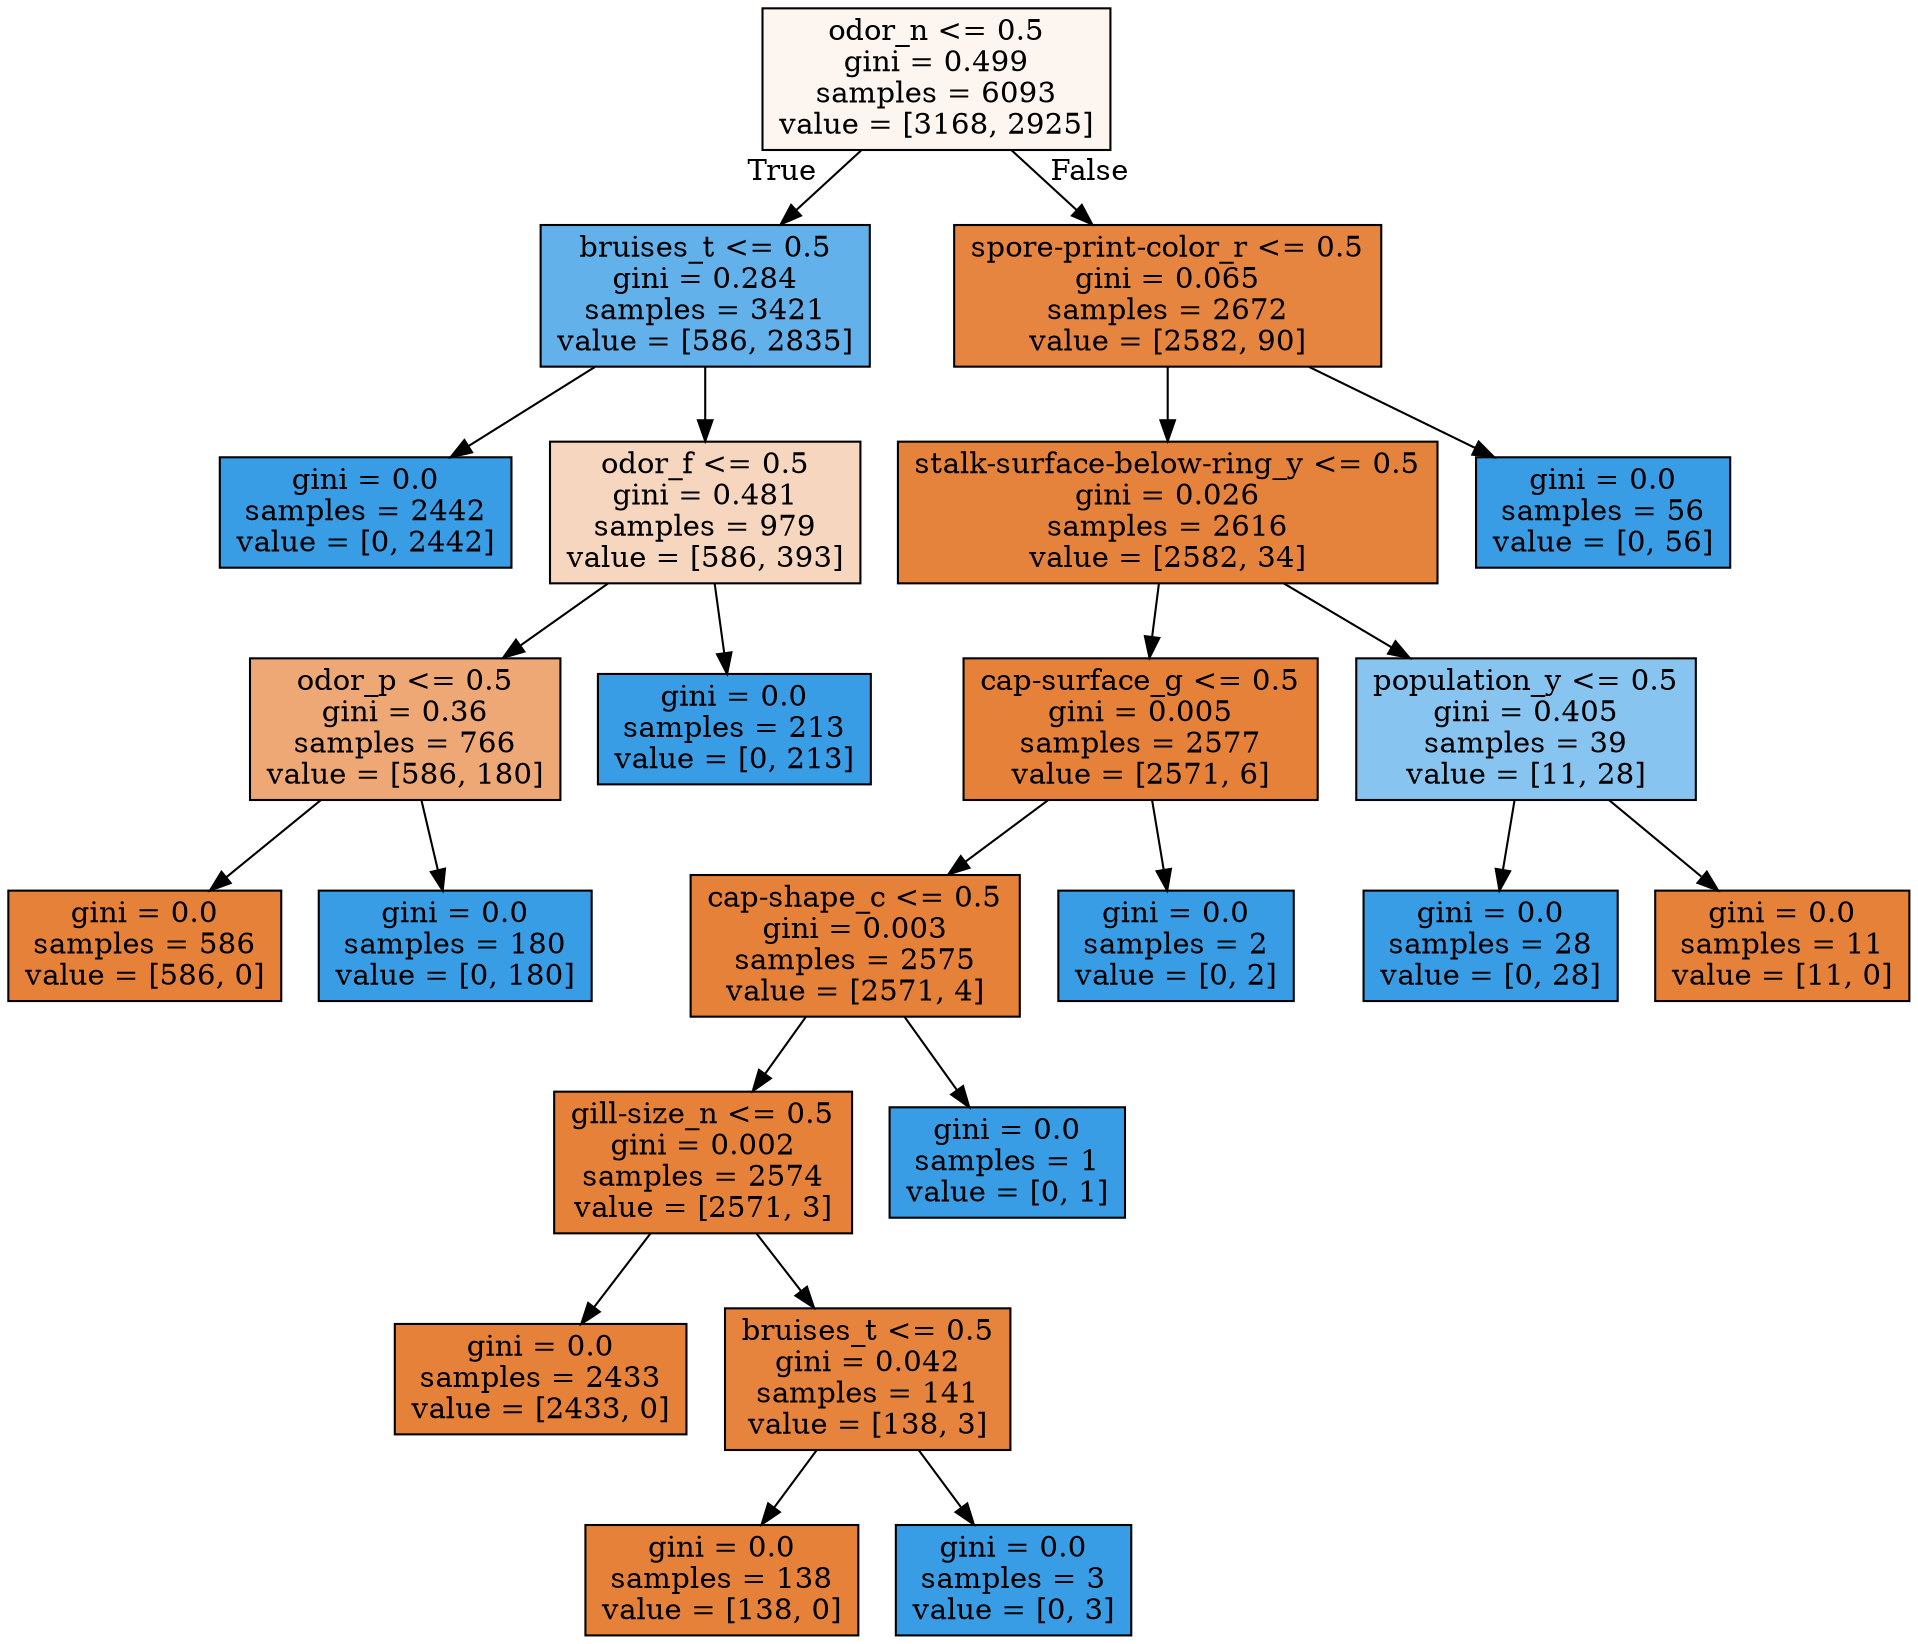 digraph Tree {
node [shape=box, style="filled", color="black"] ;
0 [label="odor_n <= 0.5\ngini = 0.499\nsamples = 6093\nvalue = [3168, 2925]", fillcolor="#fdf5f0"] ;
1 [label="bruises_t <= 0.5\ngini = 0.284\nsamples = 3421\nvalue = [586, 2835]", fillcolor="#62b1ea"] ;
0 -> 1 [labeldistance=2.5, labelangle=45, headlabel="True"] ;
2 [label="gini = 0.0\nsamples = 2442\nvalue = [0, 2442]", fillcolor="#399de5"] ;
1 -> 2 ;
3 [label="odor_f <= 0.5\ngini = 0.481\nsamples = 979\nvalue = [586, 393]", fillcolor="#f6d6be"] ;
1 -> 3 ;
4 [label="odor_p <= 0.5\ngini = 0.36\nsamples = 766\nvalue = [586, 180]", fillcolor="#eda876"] ;
3 -> 4 ;
5 [label="gini = 0.0\nsamples = 586\nvalue = [586, 0]", fillcolor="#e58139"] ;
4 -> 5 ;
6 [label="gini = 0.0\nsamples = 180\nvalue = [0, 180]", fillcolor="#399de5"] ;
4 -> 6 ;
7 [label="gini = 0.0\nsamples = 213\nvalue = [0, 213]", fillcolor="#399de5"] ;
3 -> 7 ;
8 [label="spore-print-color_r <= 0.5\ngini = 0.065\nsamples = 2672\nvalue = [2582, 90]", fillcolor="#e68540"] ;
0 -> 8 [labeldistance=2.5, labelangle=-45, headlabel="False"] ;
9 [label="stalk-surface-below-ring_y <= 0.5\ngini = 0.026\nsamples = 2616\nvalue = [2582, 34]", fillcolor="#e5833c"] ;
8 -> 9 ;
10 [label="cap-surface_g <= 0.5\ngini = 0.005\nsamples = 2577\nvalue = [2571, 6]", fillcolor="#e58139"] ;
9 -> 10 ;
11 [label="cap-shape_c <= 0.5\ngini = 0.003\nsamples = 2575\nvalue = [2571, 4]", fillcolor="#e58139"] ;
10 -> 11 ;
12 [label="gill-size_n <= 0.5\ngini = 0.002\nsamples = 2574\nvalue = [2571, 3]", fillcolor="#e58139"] ;
11 -> 12 ;
13 [label="gini = 0.0\nsamples = 2433\nvalue = [2433, 0]", fillcolor="#e58139"] ;
12 -> 13 ;
14 [label="bruises_t <= 0.5\ngini = 0.042\nsamples = 141\nvalue = [138, 3]", fillcolor="#e6843d"] ;
12 -> 14 ;
15 [label="gini = 0.0\nsamples = 138\nvalue = [138, 0]", fillcolor="#e58139"] ;
14 -> 15 ;
16 [label="gini = 0.0\nsamples = 3\nvalue = [0, 3]", fillcolor="#399de5"] ;
14 -> 16 ;
17 [label="gini = 0.0\nsamples = 1\nvalue = [0, 1]", fillcolor="#399de5"] ;
11 -> 17 ;
18 [label="gini = 0.0\nsamples = 2\nvalue = [0, 2]", fillcolor="#399de5"] ;
10 -> 18 ;
19 [label="population_y <= 0.5\ngini = 0.405\nsamples = 39\nvalue = [11, 28]", fillcolor="#87c4ef"] ;
9 -> 19 ;
20 [label="gini = 0.0\nsamples = 28\nvalue = [0, 28]", fillcolor="#399de5"] ;
19 -> 20 ;
21 [label="gini = 0.0\nsamples = 11\nvalue = [11, 0]", fillcolor="#e58139"] ;
19 -> 21 ;
22 [label="gini = 0.0\nsamples = 56\nvalue = [0, 56]", fillcolor="#399de5"] ;
8 -> 22 ;
}